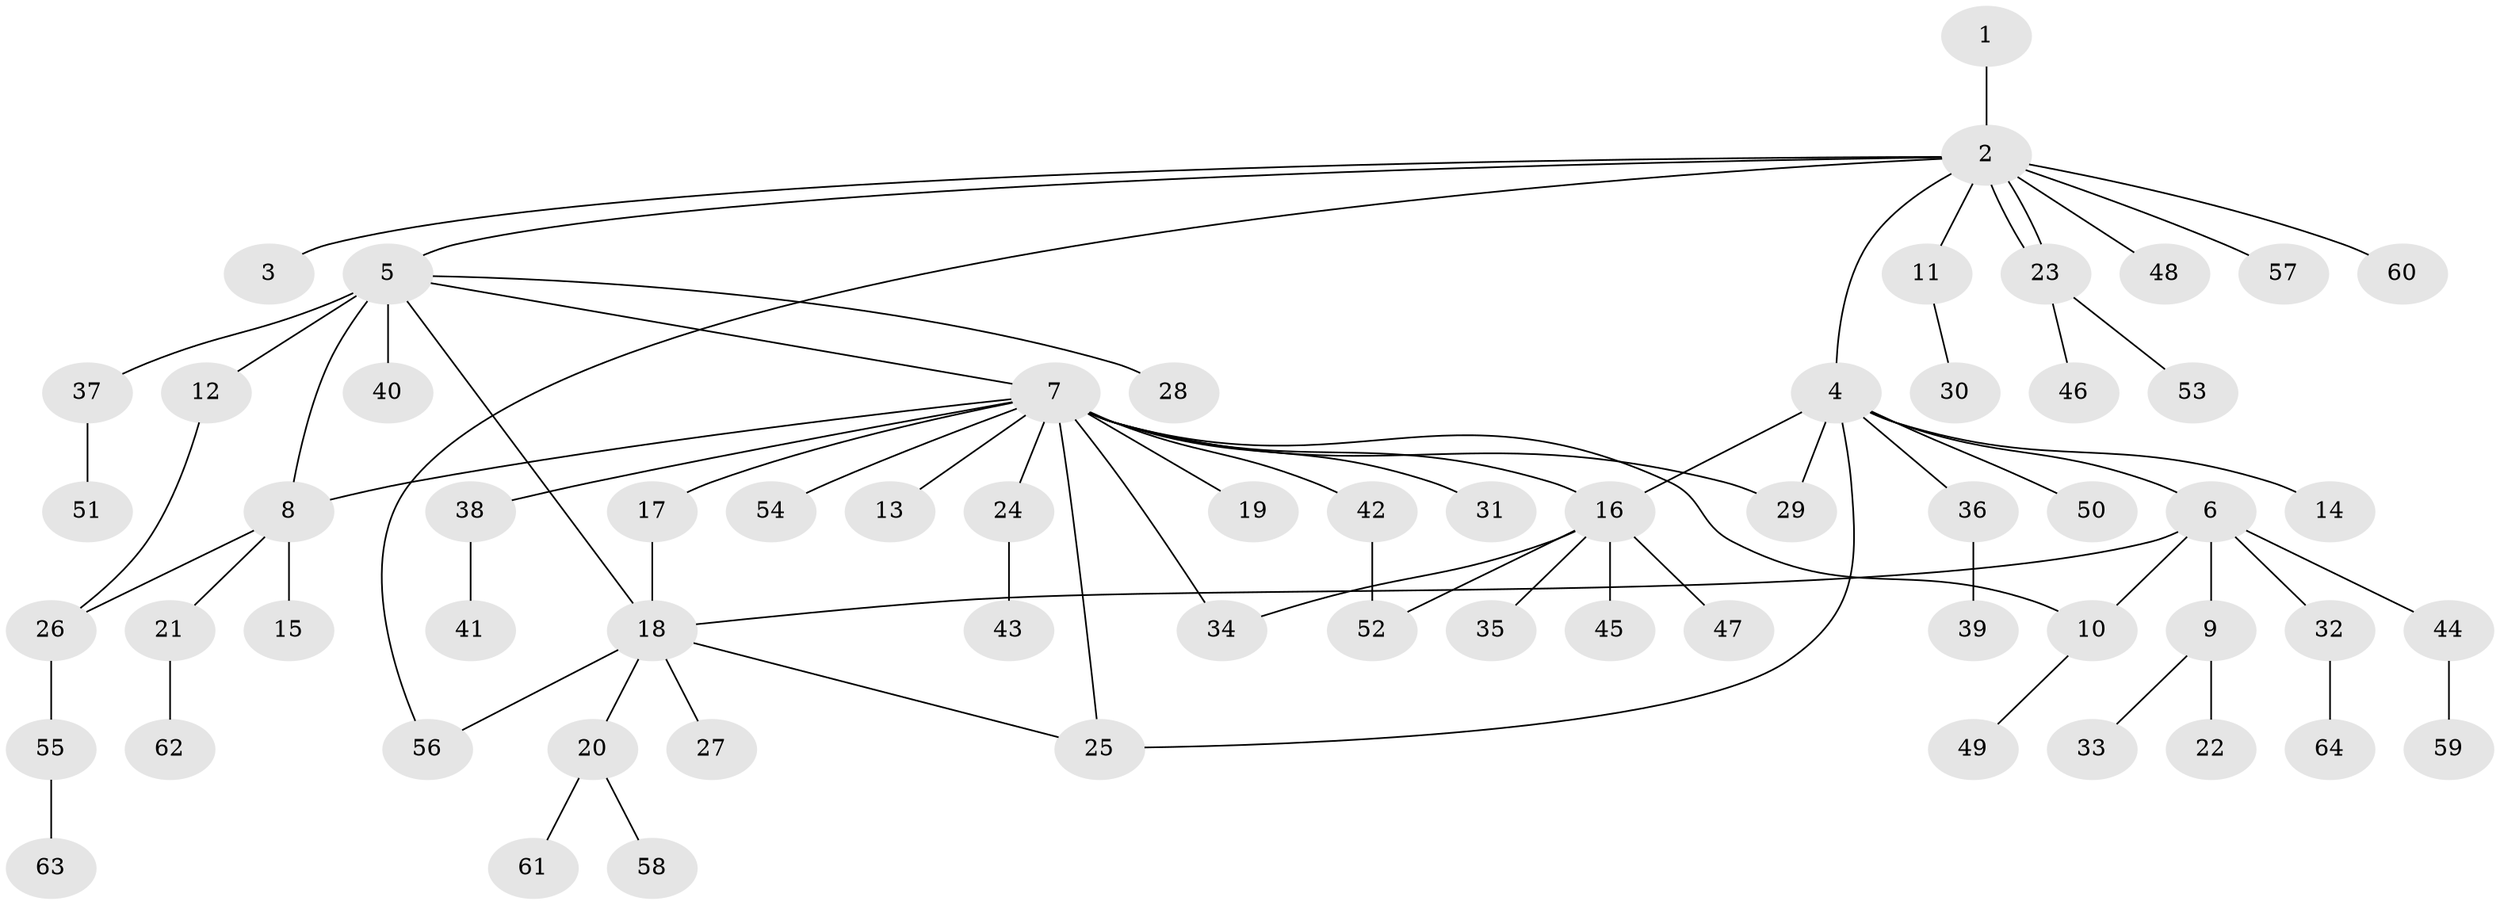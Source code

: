 // Generated by graph-tools (version 1.1) at 2025/01/03/09/25 03:01:38]
// undirected, 64 vertices, 76 edges
graph export_dot {
graph [start="1"]
  node [color=gray90,style=filled];
  1;
  2;
  3;
  4;
  5;
  6;
  7;
  8;
  9;
  10;
  11;
  12;
  13;
  14;
  15;
  16;
  17;
  18;
  19;
  20;
  21;
  22;
  23;
  24;
  25;
  26;
  27;
  28;
  29;
  30;
  31;
  32;
  33;
  34;
  35;
  36;
  37;
  38;
  39;
  40;
  41;
  42;
  43;
  44;
  45;
  46;
  47;
  48;
  49;
  50;
  51;
  52;
  53;
  54;
  55;
  56;
  57;
  58;
  59;
  60;
  61;
  62;
  63;
  64;
  1 -- 2;
  2 -- 3;
  2 -- 4;
  2 -- 5;
  2 -- 11;
  2 -- 23;
  2 -- 23;
  2 -- 48;
  2 -- 56;
  2 -- 57;
  2 -- 60;
  4 -- 6;
  4 -- 14;
  4 -- 16;
  4 -- 25;
  4 -- 29;
  4 -- 36;
  4 -- 50;
  5 -- 7;
  5 -- 8;
  5 -- 12;
  5 -- 18;
  5 -- 28;
  5 -- 37;
  5 -- 40;
  6 -- 9;
  6 -- 10;
  6 -- 18;
  6 -- 32;
  6 -- 44;
  7 -- 8;
  7 -- 10;
  7 -- 13;
  7 -- 16;
  7 -- 17;
  7 -- 19;
  7 -- 24;
  7 -- 25;
  7 -- 29;
  7 -- 31;
  7 -- 34;
  7 -- 38;
  7 -- 42;
  7 -- 54;
  8 -- 15;
  8 -- 21;
  8 -- 26;
  9 -- 22;
  9 -- 33;
  10 -- 49;
  11 -- 30;
  12 -- 26;
  16 -- 34;
  16 -- 35;
  16 -- 45;
  16 -- 47;
  16 -- 52;
  17 -- 18;
  18 -- 20;
  18 -- 25;
  18 -- 27;
  18 -- 56;
  20 -- 58;
  20 -- 61;
  21 -- 62;
  23 -- 46;
  23 -- 53;
  24 -- 43;
  26 -- 55;
  32 -- 64;
  36 -- 39;
  37 -- 51;
  38 -- 41;
  42 -- 52;
  44 -- 59;
  55 -- 63;
}
